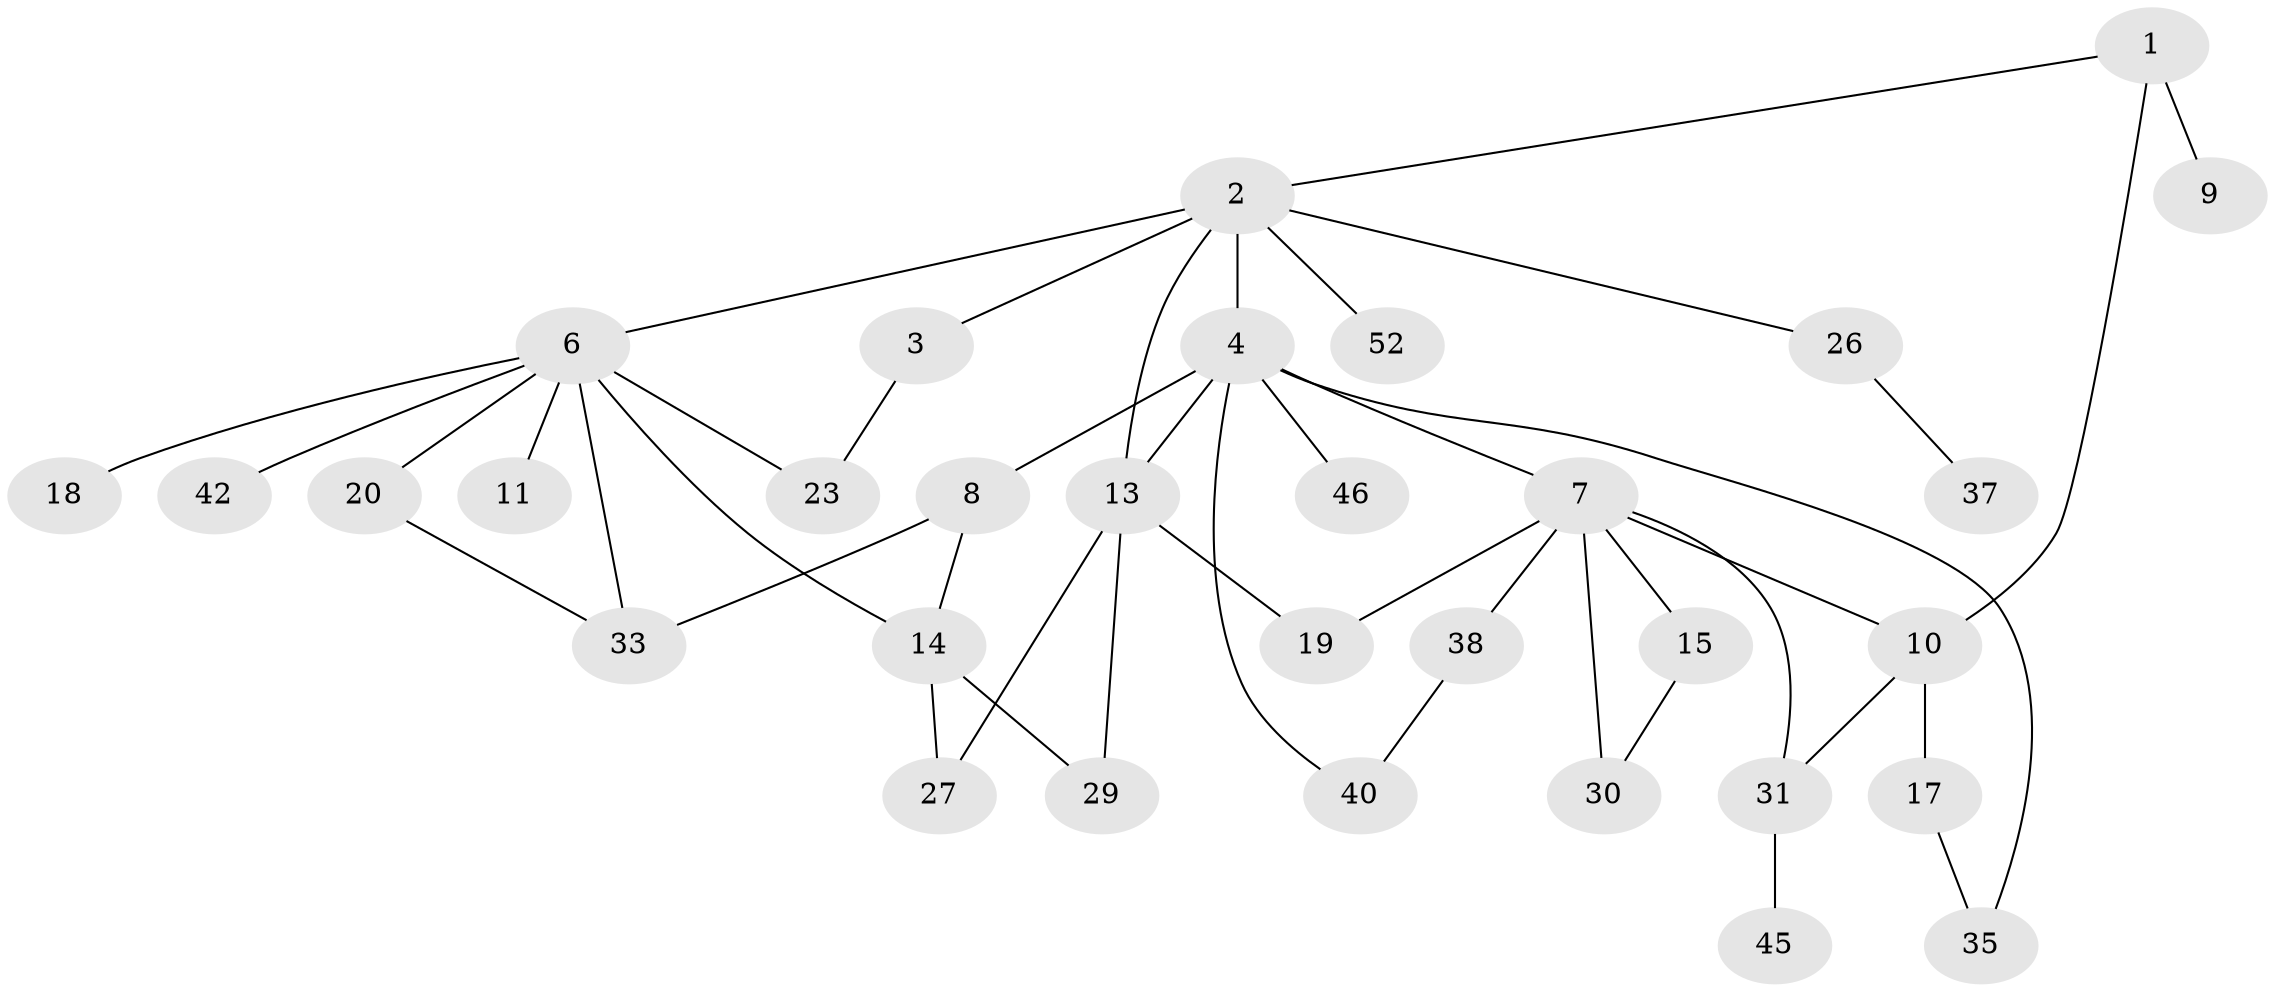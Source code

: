 // original degree distribution, {4: 0.07407407407407407, 8: 0.018518518518518517, 3: 0.2037037037037037, 6: 0.018518518518518517, 9: 0.018518518518518517, 2: 0.3333333333333333, 5: 0.037037037037037035, 1: 0.2962962962962963}
// Generated by graph-tools (version 1.1) at 2025/41/03/06/25 10:41:27]
// undirected, 32 vertices, 44 edges
graph export_dot {
graph [start="1"]
  node [color=gray90,style=filled];
  1 [super="+51"];
  2 [super="+28"];
  3 [super="+21"];
  4 [super="+5"];
  6 [super="+22"];
  7 [super="+12"];
  8 [super="+53"];
  9;
  10;
  11 [super="+41"];
  13 [super="+49"];
  14 [super="+16"];
  15;
  17 [super="+34"];
  18 [super="+25"];
  19 [super="+39"];
  20 [super="+24"];
  23 [super="+47"];
  26 [super="+48"];
  27 [super="+54"];
  29 [super="+32"];
  30 [super="+36"];
  31 [super="+44"];
  33;
  35;
  37 [super="+50"];
  38;
  40 [super="+43"];
  42;
  45;
  46;
  52;
  1 -- 2;
  1 -- 9 [weight=2];
  1 -- 10;
  2 -- 3;
  2 -- 4;
  2 -- 6;
  2 -- 26;
  2 -- 52;
  2 -- 13;
  3 -- 23;
  4 -- 40;
  4 -- 35;
  4 -- 7;
  4 -- 8;
  4 -- 13;
  4 -- 46;
  6 -- 11;
  6 -- 14;
  6 -- 18;
  6 -- 20;
  6 -- 33;
  6 -- 42;
  6 -- 23;
  7 -- 15;
  7 -- 38;
  7 -- 19;
  7 -- 10;
  7 -- 30;
  7 -- 31;
  8 -- 14;
  8 -- 33;
  10 -- 17;
  10 -- 31;
  13 -- 19;
  13 -- 29;
  13 -- 27;
  14 -- 27;
  14 -- 29;
  15 -- 30;
  17 -- 35;
  20 -- 33;
  26 -- 37;
  31 -- 45;
  38 -- 40;
}
